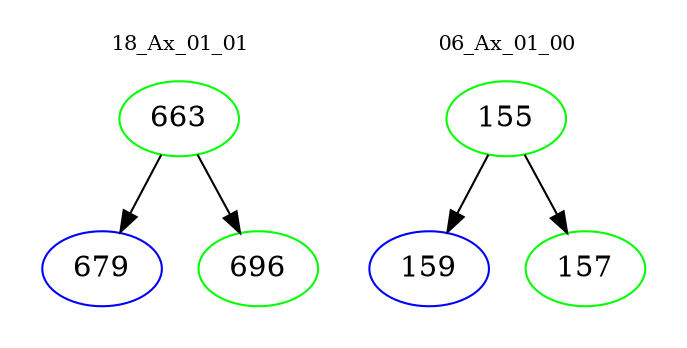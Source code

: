 digraph{
subgraph cluster_0 {
color = white
label = "18_Ax_01_01";
fontsize=10;
T0_663 [label="663", color="green"]
T0_663 -> T0_679 [color="black"]
T0_679 [label="679", color="blue"]
T0_663 -> T0_696 [color="black"]
T0_696 [label="696", color="green"]
}
subgraph cluster_1 {
color = white
label = "06_Ax_01_00";
fontsize=10;
T1_155 [label="155", color="green"]
T1_155 -> T1_159 [color="black"]
T1_159 [label="159", color="blue"]
T1_155 -> T1_157 [color="black"]
T1_157 [label="157", color="green"]
}
}
